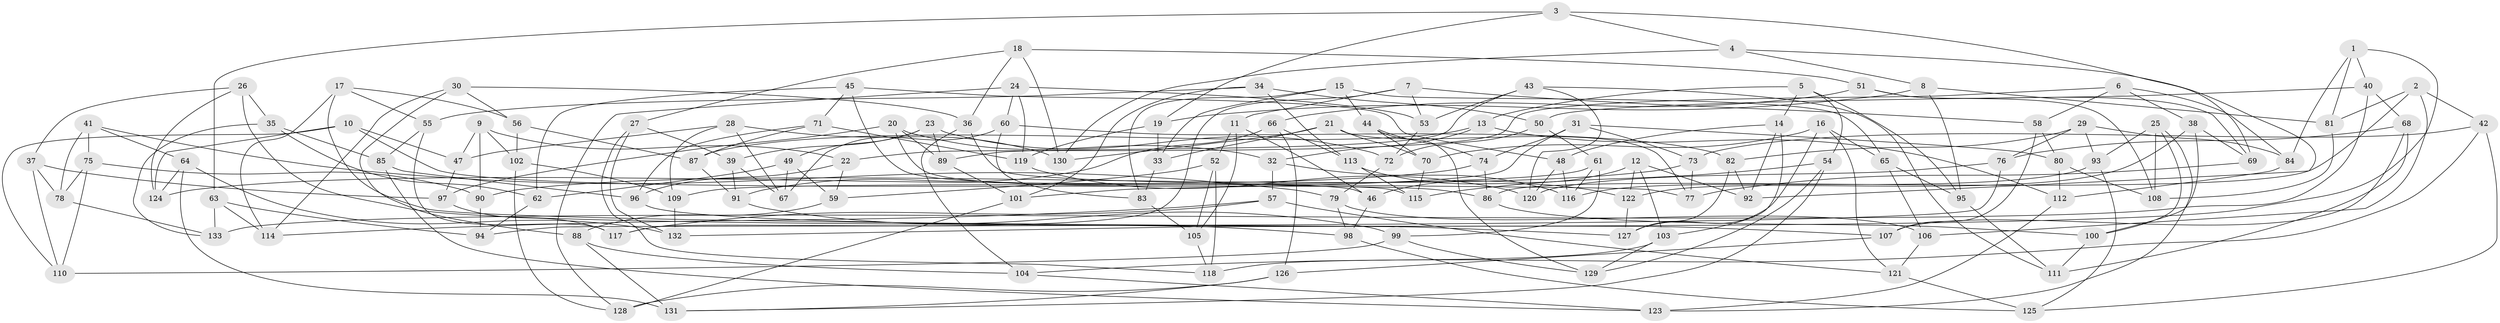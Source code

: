 // Generated by graph-tools (version 1.1) at 2025/57/03/09/25 04:57:36]
// undirected, 133 vertices, 266 edges
graph export_dot {
graph [start="1"]
  node [color=gray90,style=filled];
  1;
  2;
  3;
  4;
  5;
  6;
  7;
  8;
  9;
  10;
  11;
  12;
  13;
  14;
  15;
  16;
  17;
  18;
  19;
  20;
  21;
  22;
  23;
  24;
  25;
  26;
  27;
  28;
  29;
  30;
  31;
  32;
  33;
  34;
  35;
  36;
  37;
  38;
  39;
  40;
  41;
  42;
  43;
  44;
  45;
  46;
  47;
  48;
  49;
  50;
  51;
  52;
  53;
  54;
  55;
  56;
  57;
  58;
  59;
  60;
  61;
  62;
  63;
  64;
  65;
  66;
  67;
  68;
  69;
  70;
  71;
  72;
  73;
  74;
  75;
  76;
  77;
  78;
  79;
  80;
  81;
  82;
  83;
  84;
  85;
  86;
  87;
  88;
  89;
  90;
  91;
  92;
  93;
  94;
  95;
  96;
  97;
  98;
  99;
  100;
  101;
  102;
  103;
  104;
  105;
  106;
  107;
  108;
  109;
  110;
  111;
  112;
  113;
  114;
  115;
  116;
  117;
  118;
  119;
  120;
  121;
  122;
  123;
  124;
  125;
  126;
  127;
  128;
  129;
  130;
  131;
  132;
  133;
  1 -- 40;
  1 -- 84;
  1 -- 132;
  1 -- 81;
  2 -- 106;
  2 -- 86;
  2 -- 81;
  2 -- 42;
  3 -- 19;
  3 -- 69;
  3 -- 4;
  3 -- 63;
  4 -- 92;
  4 -- 130;
  4 -- 8;
  5 -- 14;
  5 -- 13;
  5 -- 95;
  5 -- 54;
  6 -- 58;
  6 -- 84;
  6 -- 22;
  6 -- 38;
  7 -- 117;
  7 -- 11;
  7 -- 53;
  7 -- 58;
  8 -- 95;
  8 -- 81;
  8 -- 19;
  9 -- 90;
  9 -- 47;
  9 -- 102;
  9 -- 22;
  10 -- 47;
  10 -- 110;
  10 -- 124;
  10 -- 86;
  11 -- 105;
  11 -- 46;
  11 -- 52;
  12 -- 122;
  12 -- 46;
  12 -- 92;
  12 -- 103;
  13 -- 32;
  13 -- 87;
  13 -- 112;
  14 -- 103;
  14 -- 48;
  14 -- 92;
  15 -- 44;
  15 -- 33;
  15 -- 65;
  15 -- 83;
  16 -- 127;
  16 -- 65;
  16 -- 121;
  16 -- 70;
  17 -- 127;
  17 -- 55;
  17 -- 114;
  17 -- 56;
  18 -- 130;
  18 -- 27;
  18 -- 51;
  18 -- 36;
  19 -- 33;
  19 -- 119;
  20 -- 115;
  20 -- 32;
  20 -- 89;
  20 -- 97;
  21 -- 33;
  21 -- 77;
  21 -- 130;
  21 -- 70;
  22 -- 96;
  22 -- 59;
  23 -- 72;
  23 -- 39;
  23 -- 89;
  23 -- 49;
  24 -- 60;
  24 -- 128;
  24 -- 119;
  24 -- 53;
  25 -- 108;
  25 -- 100;
  25 -- 93;
  25 -- 123;
  26 -- 35;
  26 -- 98;
  26 -- 37;
  26 -- 124;
  27 -- 132;
  27 -- 118;
  27 -- 39;
  28 -- 47;
  28 -- 67;
  28 -- 130;
  28 -- 109;
  29 -- 84;
  29 -- 82;
  29 -- 76;
  29 -- 93;
  30 -- 36;
  30 -- 56;
  30 -- 114;
  30 -- 88;
  31 -- 101;
  31 -- 73;
  31 -- 74;
  31 -- 80;
  32 -- 116;
  32 -- 57;
  33 -- 83;
  34 -- 55;
  34 -- 50;
  34 -- 101;
  34 -- 113;
  35 -- 133;
  35 -- 85;
  35 -- 62;
  36 -- 77;
  36 -- 104;
  37 -- 110;
  37 -- 97;
  37 -- 78;
  38 -- 69;
  38 -- 100;
  38 -- 122;
  39 -- 91;
  39 -- 67;
  40 -- 133;
  40 -- 68;
  40 -- 50;
  41 -- 75;
  41 -- 64;
  41 -- 78;
  41 -- 79;
  42 -- 104;
  42 -- 125;
  42 -- 73;
  43 -- 53;
  43 -- 111;
  43 -- 120;
  43 -- 89;
  44 -- 70;
  44 -- 129;
  44 -- 74;
  45 -- 46;
  45 -- 48;
  45 -- 71;
  45 -- 62;
  46 -- 98;
  47 -- 97;
  48 -- 116;
  48 -- 120;
  49 -- 67;
  49 -- 59;
  49 -- 62;
  50 -- 72;
  50 -- 61;
  51 -- 108;
  51 -- 66;
  51 -- 69;
  52 -- 105;
  52 -- 59;
  52 -- 118;
  53 -- 72;
  54 -- 129;
  54 -- 131;
  54 -- 115;
  55 -- 117;
  55 -- 85;
  56 -- 102;
  56 -- 87;
  57 -- 114;
  57 -- 117;
  57 -- 121;
  58 -- 107;
  58 -- 80;
  59 -- 88;
  60 -- 83;
  60 -- 67;
  60 -- 82;
  61 -- 109;
  61 -- 99;
  61 -- 116;
  62 -- 94;
  63 -- 94;
  63 -- 133;
  63 -- 114;
  64 -- 132;
  64 -- 131;
  64 -- 124;
  65 -- 95;
  65 -- 106;
  66 -- 113;
  66 -- 91;
  66 -- 126;
  68 -- 76;
  68 -- 107;
  68 -- 111;
  69 -- 77;
  70 -- 115;
  71 -- 87;
  71 -- 96;
  71 -- 119;
  72 -- 79;
  73 -- 90;
  73 -- 77;
  74 -- 124;
  74 -- 86;
  75 -- 110;
  75 -- 90;
  75 -- 78;
  76 -- 94;
  76 -- 120;
  78 -- 133;
  79 -- 98;
  79 -- 106;
  80 -- 112;
  80 -- 108;
  81 -- 108;
  82 -- 92;
  82 -- 127;
  83 -- 105;
  84 -- 112;
  85 -- 123;
  85 -- 96;
  86 -- 100;
  87 -- 91;
  88 -- 131;
  88 -- 104;
  89 -- 101;
  90 -- 94;
  91 -- 99;
  93 -- 125;
  93 -- 116;
  95 -- 111;
  96 -- 107;
  97 -- 117;
  98 -- 125;
  99 -- 129;
  99 -- 110;
  100 -- 111;
  101 -- 128;
  102 -- 128;
  102 -- 109;
  103 -- 129;
  103 -- 118;
  104 -- 123;
  105 -- 118;
  106 -- 121;
  107 -- 126;
  109 -- 132;
  112 -- 123;
  113 -- 122;
  113 -- 115;
  119 -- 120;
  121 -- 125;
  122 -- 127;
  126 -- 131;
  126 -- 128;
}
